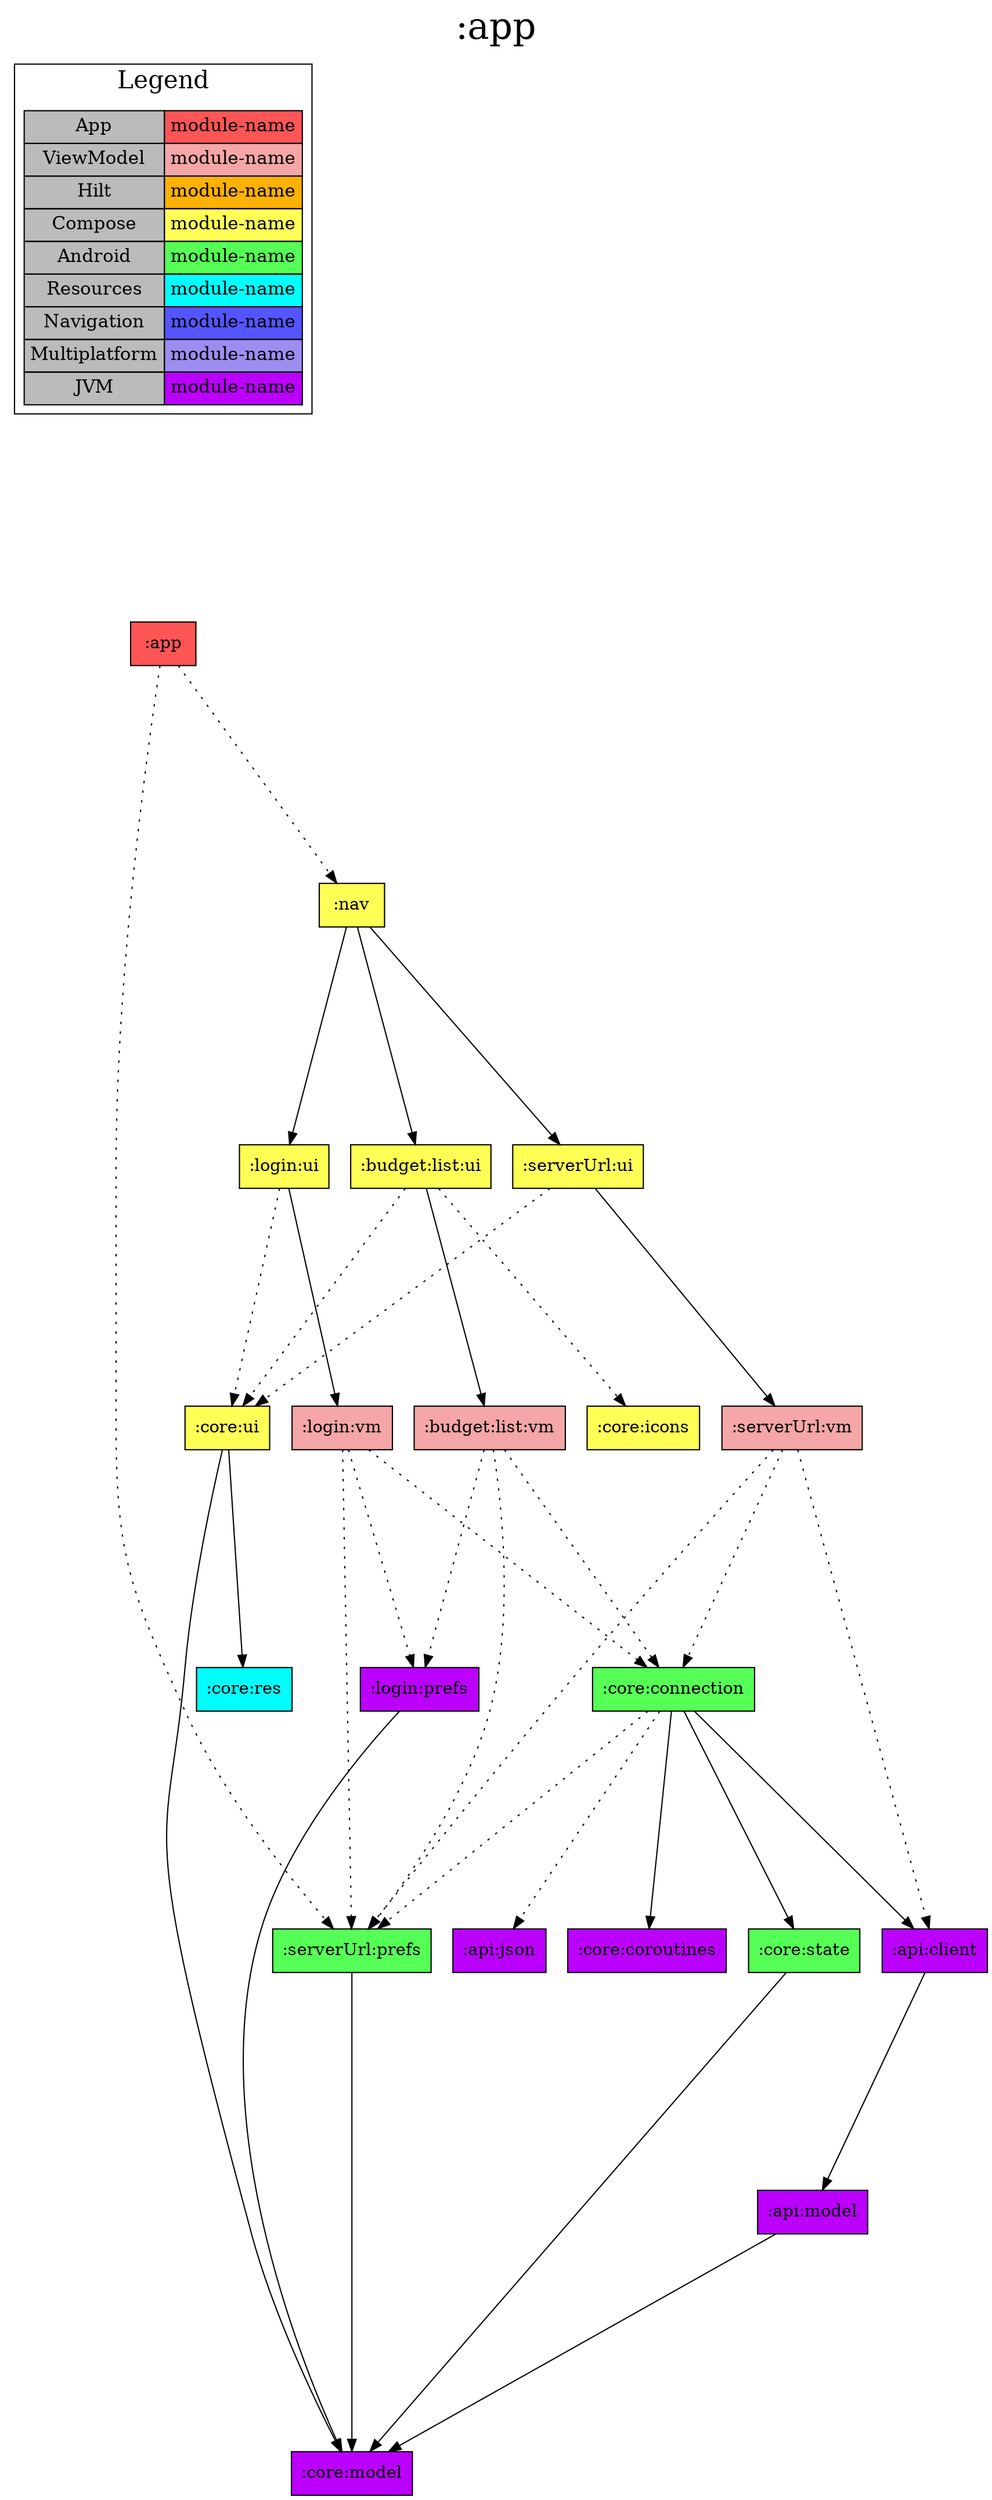 digraph {
edge ["dir"="forward"]
graph ["dpi"="100","label"=":app","labelloc"="t","fontsize"="30","ranksep"="2.5","rankdir"="TB"]
node ["style"="filled"]
":app" ["shape"="box","fillcolor"="#FF5555"]
":nav" ["fillcolor"="#FFFF55","shape"="box"]
":budget:list:ui" ["fillcolor"="#FFFF55","shape"="box"]
":budget:list:vm" ["fillcolor"="#F5A6A6","shape"="box"]
":core:connection" ["fillcolor"="#55FF55","shape"="box"]
":api:client" ["fillcolor"="#BB00FF","shape"="box"]
":api:model" ["fillcolor"="#BB00FF","shape"="box"]
":core:model" ["fillcolor"="#BB00FF","shape"="box"]
":core:coroutines" ["fillcolor"="#BB00FF","shape"="box"]
":core:state" ["fillcolor"="#55FF55","shape"="box"]
":api:json" ["fillcolor"="#BB00FF","shape"="box"]
":serverUrl:prefs" ["fillcolor"="#55FF55","shape"="box"]
":login:prefs" ["fillcolor"="#BB00FF","shape"="box"]
":core:icons" ["fillcolor"="#FFFF55","shape"="box"]
":core:ui" ["fillcolor"="#FFFF55","shape"="box"]
":core:res" ["fillcolor"="#00FFFF","shape"="box"]
":login:ui" ["fillcolor"="#FFFF55","shape"="box"]
":login:vm" ["fillcolor"="#F5A6A6","shape"="box"]
":serverUrl:ui" ["fillcolor"="#FFFF55","shape"="box"]
":serverUrl:vm" ["fillcolor"="#F5A6A6","shape"="box"]
{
edge ["dir"="none"]
graph ["rank"="same"]
":app"
}
":app" -> ":nav" ["style"="dotted"]
":app" -> ":serverUrl:prefs" ["style"="dotted"]
":nav" -> ":budget:list:ui"
":nav" -> ":login:ui"
":nav" -> ":serverUrl:ui"
":budget:list:ui" -> ":budget:list:vm"
":budget:list:ui" -> ":core:icons" ["style"="dotted"]
":budget:list:ui" -> ":core:ui" ["style"="dotted"]
":budget:list:vm" -> ":core:connection" ["style"="dotted"]
":budget:list:vm" -> ":login:prefs" ["style"="dotted"]
":budget:list:vm" -> ":serverUrl:prefs" ["style"="dotted"]
":core:connection" -> ":api:client"
":core:connection" -> ":core:coroutines"
":core:connection" -> ":core:state"
":core:connection" -> ":api:json" ["style"="dotted"]
":core:connection" -> ":serverUrl:prefs" ["style"="dotted"]
":api:client" -> ":api:model"
":api:model" -> ":core:model"
":core:state" -> ":core:model"
":serverUrl:prefs" -> ":core:model"
":login:prefs" -> ":core:model"
":core:ui" -> ":core:model"
":core:ui" -> ":core:res"
":login:ui" -> ":login:vm"
":login:ui" -> ":core:ui" ["style"="dotted"]
":login:vm" -> ":core:connection" ["style"="dotted"]
":login:vm" -> ":login:prefs" ["style"="dotted"]
":login:vm" -> ":serverUrl:prefs" ["style"="dotted"]
":serverUrl:ui" -> ":serverUrl:vm"
":serverUrl:ui" -> ":core:ui" ["style"="dotted"]
":serverUrl:vm" -> ":api:client" ["style"="dotted"]
":serverUrl:vm" -> ":core:connection" ["style"="dotted"]
":serverUrl:vm" -> ":serverUrl:prefs" ["style"="dotted"]
subgraph "cluster_legend" {
edge ["dir"="none"]
graph ["label"="Legend","fontsize"="20"]
"Legend" ["style"="filled","fillcolor"="#bbbbbb","shape"="none","margin"="0","fontsize"="15","label"=<
<TABLE BORDER="0" CELLBORDER="1" CELLSPACING="0" CELLPADDING="4">
<TR><TD>App</TD><TD BGCOLOR="#FF5555">module-name</TD></TR>
<TR><TD>ViewModel</TD><TD BGCOLOR="#F5A6A6">module-name</TD></TR>
<TR><TD>Hilt</TD><TD BGCOLOR="#FCB103">module-name</TD></TR>
<TR><TD>Compose</TD><TD BGCOLOR="#FFFF55">module-name</TD></TR>
<TR><TD>Android</TD><TD BGCOLOR="#55FF55">module-name</TD></TR>
<TR><TD>Resources</TD><TD BGCOLOR="#00FFFF">module-name</TD></TR>
<TR><TD>Navigation</TD><TD BGCOLOR="#5555FF">module-name</TD></TR>
<TR><TD>Multiplatform</TD><TD BGCOLOR="#9D8DF1">module-name</TD></TR>
<TR><TD>JVM</TD><TD BGCOLOR="#BB00FF">module-name</TD></TR>
</TABLE>
>]
} -> ":app" ["style"="invis"]
}